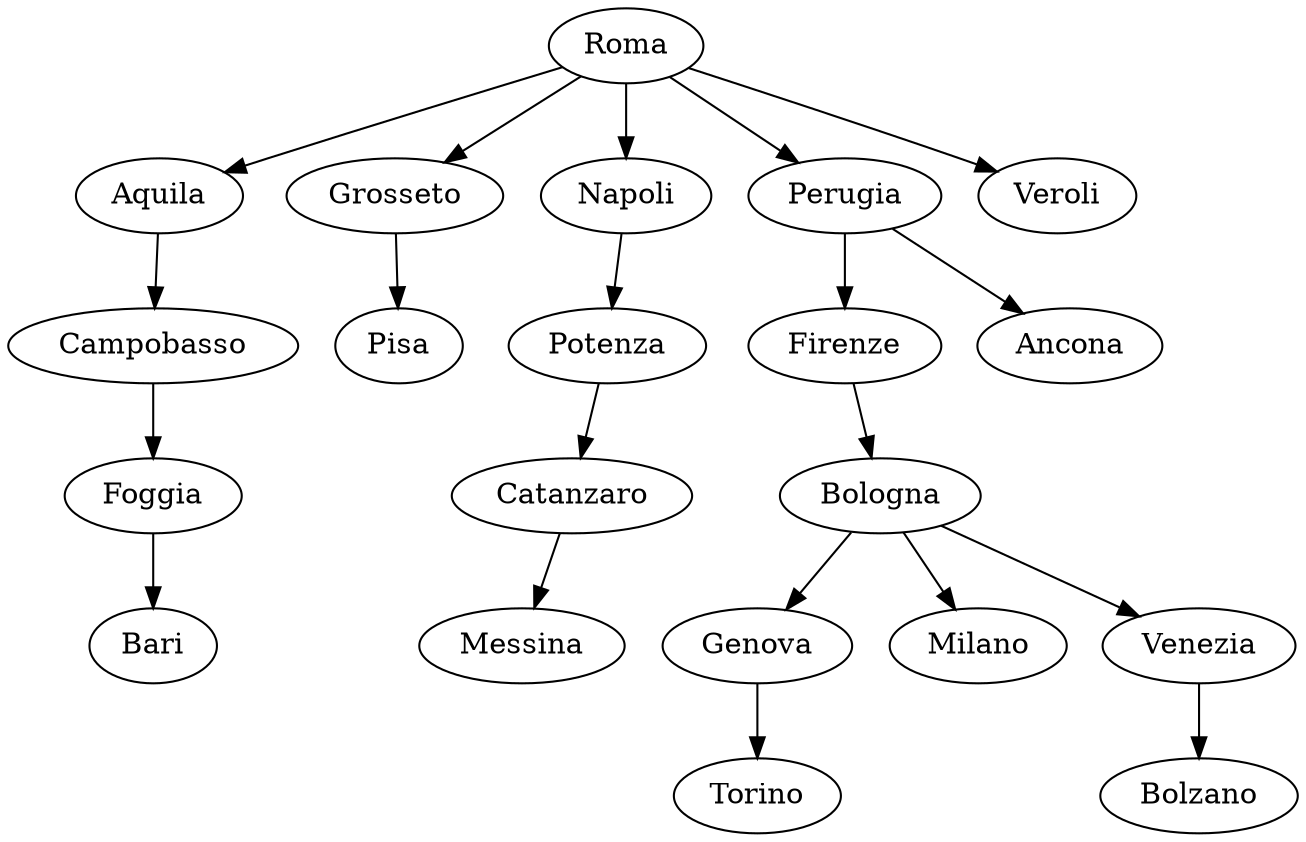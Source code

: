 digraph Tree {Aquila->Campobasso
Bologna->Genova
Bologna->Milano
Bologna->Venezia
Campobasso->Foggia
Catanzaro->Messina
Firenze->Bologna
Foggia->Bari
Genova->Torino
Grosseto->Pisa
Napoli->Potenza
Perugia->Firenze
Perugia->Ancona
Potenza->Catanzaro
Roma->Perugia
Roma->Grosseto
Roma->Aquila
Roma->Napoli
Roma->Veroli
Venezia->Bolzano
}